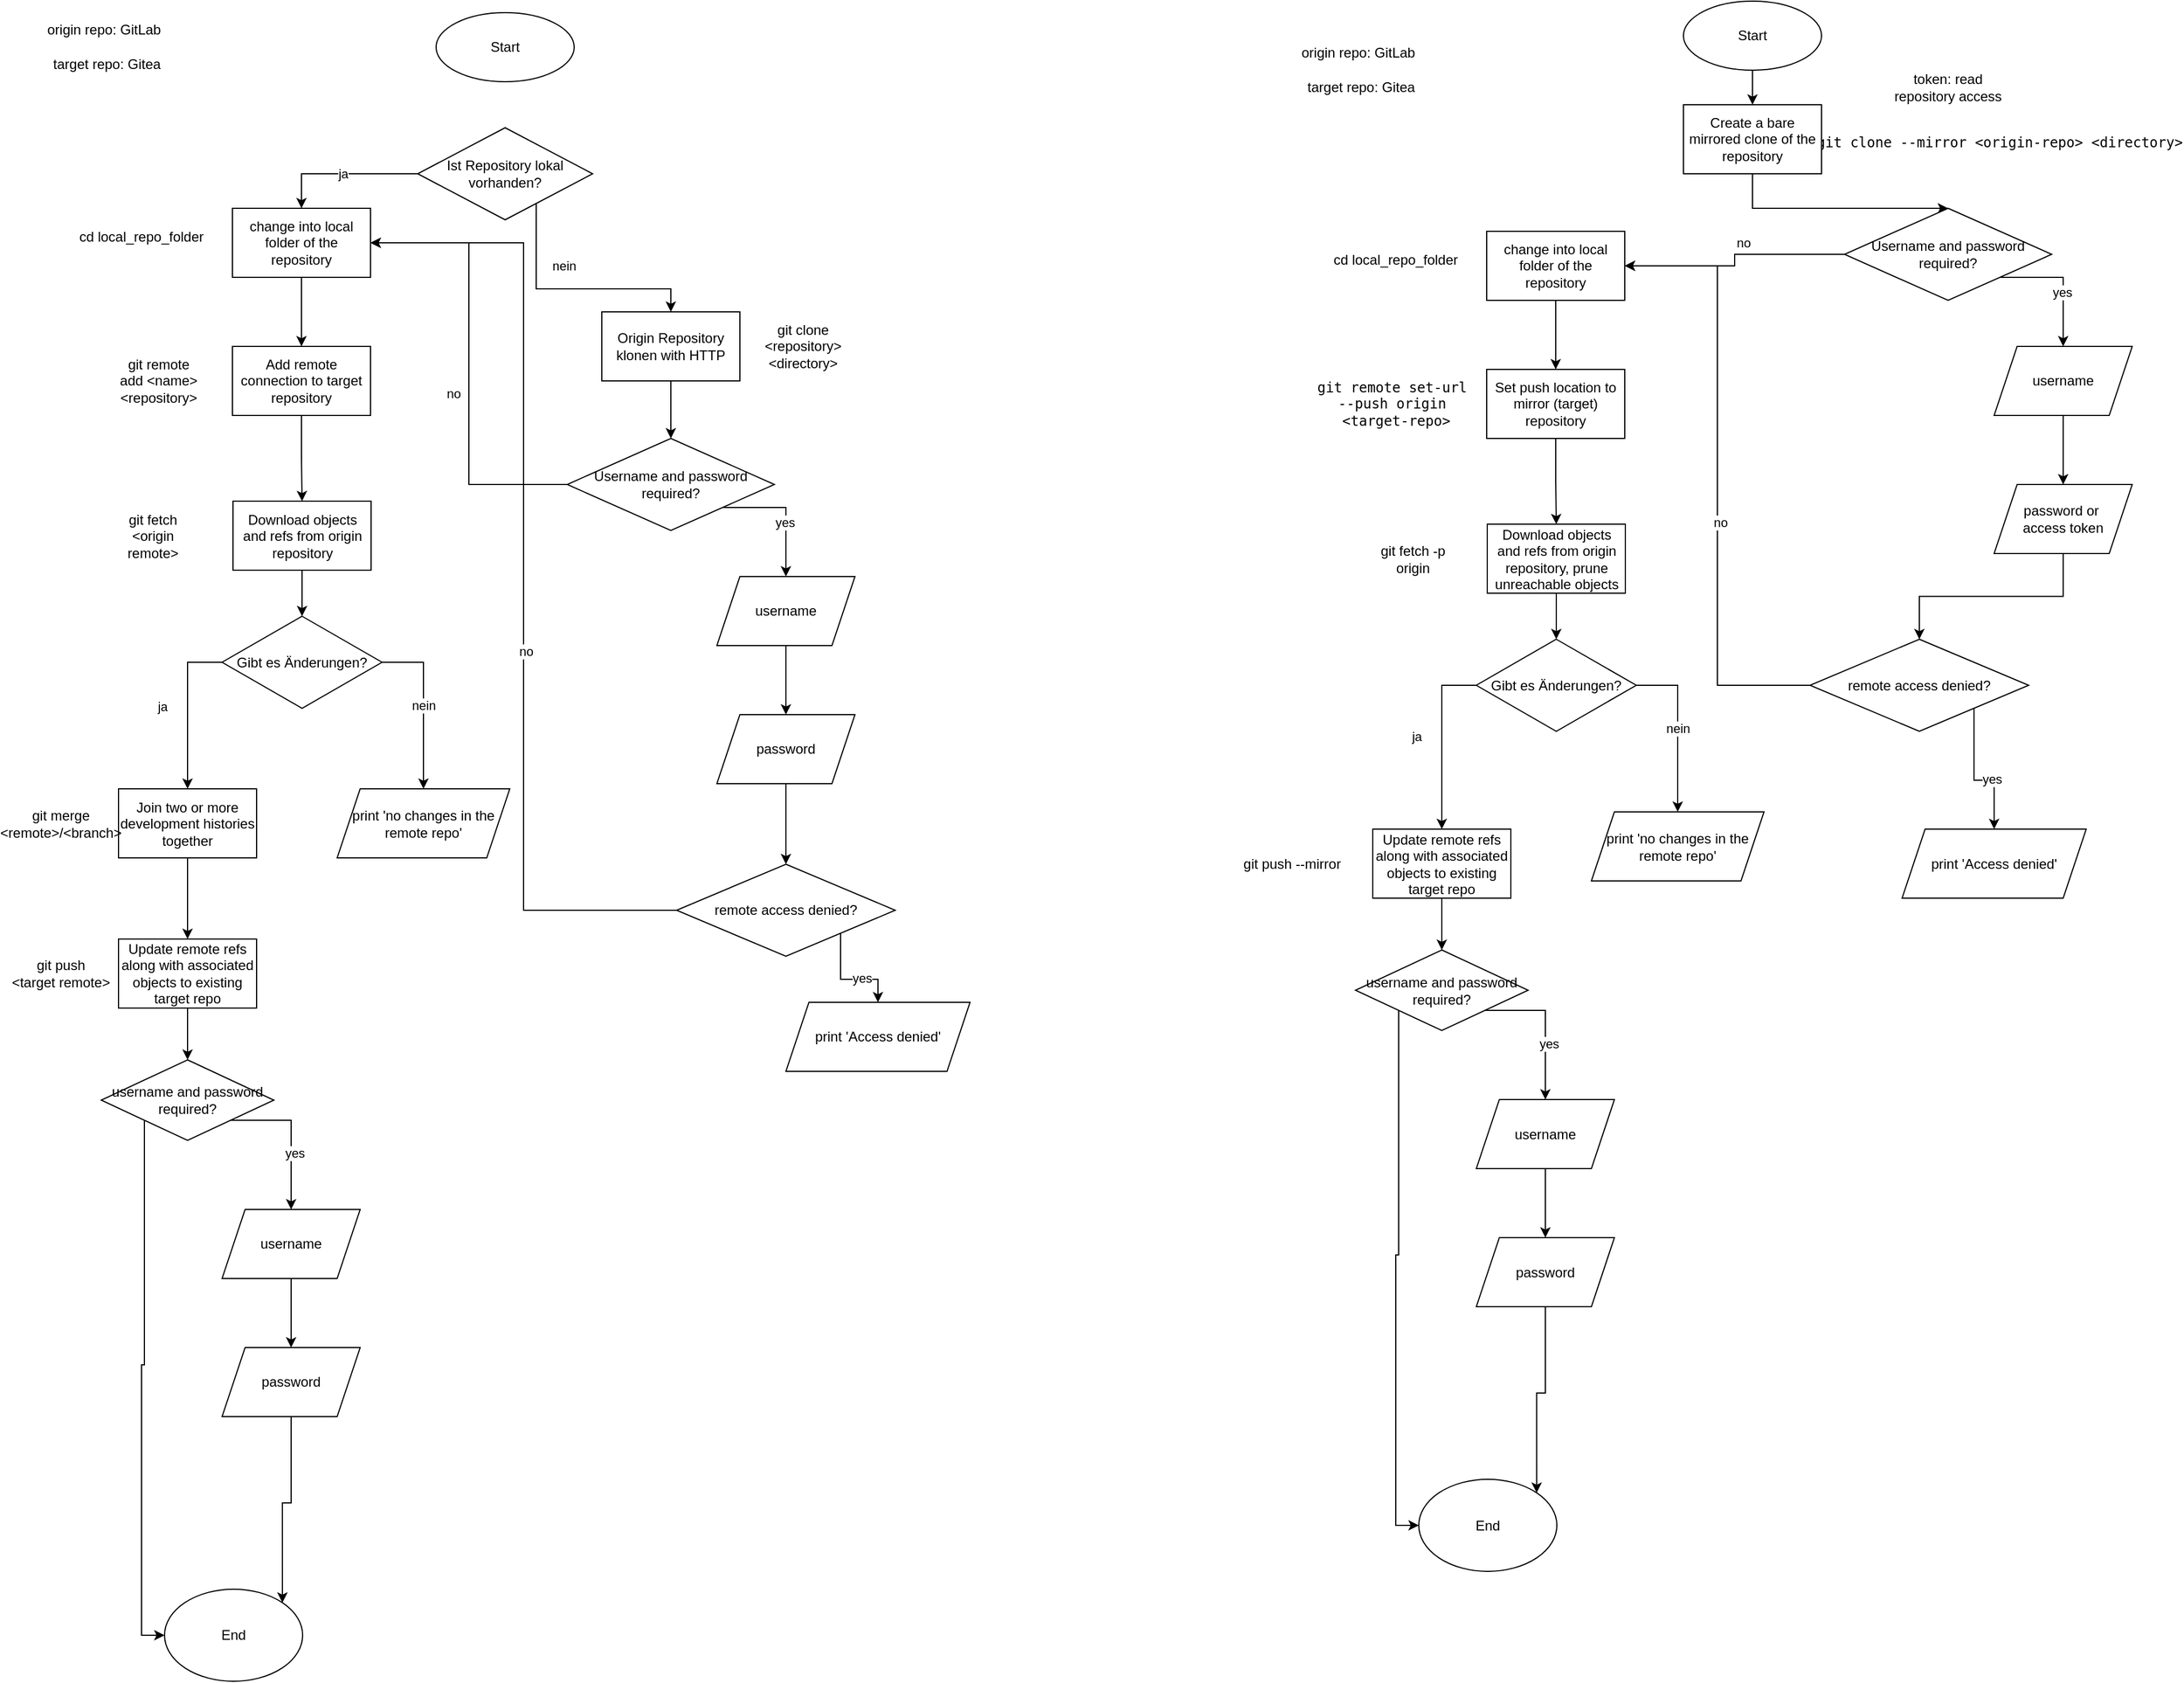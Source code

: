 <mxfile version="27.1.4">
  <diagram name="Page-1" id="1obYR7CRznuvn3wxZ2J3">
    <mxGraphModel dx="1130" dy="747" grid="1" gridSize="10" guides="1" tooltips="1" connect="1" arrows="1" fold="1" page="1" pageScale="1" pageWidth="850" pageHeight="1100" math="0" shadow="0">
      <root>
        <mxCell id="0" />
        <mxCell id="1" parent="0" />
        <mxCell id="Wm3naC7xGtfdv_Gi9V7X-1" value="Start" style="ellipse;whiteSpace=wrap;html=1;" parent="1" vertex="1">
          <mxGeometry x="376" y="20" width="120" height="60" as="geometry" />
        </mxCell>
        <mxCell id="SjJ99Vo2uQfso_Y1eYd1-6" style="edgeStyle=orthogonalEdgeStyle;rounded=0;orthogonalLoop=1;jettySize=auto;html=1;exitX=1;exitY=1;exitDx=0;exitDy=0;entryX=0.5;entryY=0;entryDx=0;entryDy=0;" parent="1" source="SjJ99Vo2uQfso_Y1eYd1-1" target="SjJ99Vo2uQfso_Y1eYd1-3" edge="1">
          <mxGeometry relative="1" as="geometry">
            <Array as="points">
              <mxPoint x="463" y="260" />
              <mxPoint x="580" y="260" />
            </Array>
          </mxGeometry>
        </mxCell>
        <mxCell id="SjJ99Vo2uQfso_Y1eYd1-7" value="nein" style="edgeLabel;html=1;align=center;verticalAlign=middle;resizable=0;points=[];" parent="SjJ99Vo2uQfso_Y1eYd1-6" vertex="1" connectable="0">
          <mxGeometry x="0.107" y="1" relative="1" as="geometry">
            <mxPoint x="-11" y="-19" as="offset" />
          </mxGeometry>
        </mxCell>
        <mxCell id="SjJ99Vo2uQfso_Y1eYd1-60" value="ja" style="edgeStyle=orthogonalEdgeStyle;rounded=0;orthogonalLoop=1;jettySize=auto;html=1;entryX=0.5;entryY=0;entryDx=0;entryDy=0;" parent="1" source="SjJ99Vo2uQfso_Y1eYd1-1" target="SjJ99Vo2uQfso_Y1eYd1-58" edge="1">
          <mxGeometry relative="1" as="geometry" />
        </mxCell>
        <mxCell id="SjJ99Vo2uQfso_Y1eYd1-1" value="Ist Repository lokal vorhanden?" style="rhombus;whiteSpace=wrap;html=1;" parent="1" vertex="1">
          <mxGeometry x="360" y="120" width="152" height="80" as="geometry" />
        </mxCell>
        <mxCell id="SjJ99Vo2uQfso_Y1eYd1-49" style="edgeStyle=orthogonalEdgeStyle;rounded=0;orthogonalLoop=1;jettySize=auto;html=1;entryX=0.5;entryY=0;entryDx=0;entryDy=0;" parent="1" source="SjJ99Vo2uQfso_Y1eYd1-2" target="SjJ99Vo2uQfso_Y1eYd1-40" edge="1">
          <mxGeometry relative="1" as="geometry" />
        </mxCell>
        <mxCell id="SjJ99Vo2uQfso_Y1eYd1-2" value="Download objects and refs from origin repository" style="rounded=0;whiteSpace=wrap;html=1;" parent="1" vertex="1">
          <mxGeometry x="199.5" y="444.5" width="120" height="60" as="geometry" />
        </mxCell>
        <mxCell id="SjJ99Vo2uQfso_Y1eYd1-28" value="" style="edgeStyle=orthogonalEdgeStyle;rounded=0;orthogonalLoop=1;jettySize=auto;html=1;" parent="1" source="SjJ99Vo2uQfso_Y1eYd1-3" target="SjJ99Vo2uQfso_Y1eYd1-23" edge="1">
          <mxGeometry relative="1" as="geometry" />
        </mxCell>
        <mxCell id="SjJ99Vo2uQfso_Y1eYd1-3" value="Origin Repository klonen with HTTP" style="rounded=0;whiteSpace=wrap;html=1;" parent="1" vertex="1">
          <mxGeometry x="520" y="280" width="120" height="60" as="geometry" />
        </mxCell>
        <mxCell id="SjJ99Vo2uQfso_Y1eYd1-9" value="git clone &amp;lt;repository&amp;gt; &amp;lt;directory&amp;gt;" style="text;html=1;align=center;verticalAlign=middle;whiteSpace=wrap;rounded=0;" parent="1" vertex="1">
          <mxGeometry x="650" y="295" width="90" height="30" as="geometry" />
        </mxCell>
        <mxCell id="SjJ99Vo2uQfso_Y1eYd1-13" value="" style="edgeStyle=orthogonalEdgeStyle;rounded=0;orthogonalLoop=1;jettySize=auto;html=1;" parent="1" source="SjJ99Vo2uQfso_Y1eYd1-10" target="SjJ99Vo2uQfso_Y1eYd1-12" edge="1">
          <mxGeometry relative="1" as="geometry" />
        </mxCell>
        <mxCell id="SjJ99Vo2uQfso_Y1eYd1-10" value="username" style="shape=parallelogram;perimeter=parallelogramPerimeter;whiteSpace=wrap;html=1;fixedSize=1;" parent="1" vertex="1">
          <mxGeometry x="620" y="510" width="120" height="60" as="geometry" />
        </mxCell>
        <mxCell id="SjJ99Vo2uQfso_Y1eYd1-29" style="edgeStyle=orthogonalEdgeStyle;rounded=0;orthogonalLoop=1;jettySize=auto;html=1;entryX=0.5;entryY=0;entryDx=0;entryDy=0;" parent="1" source="SjJ99Vo2uQfso_Y1eYd1-12" target="SjJ99Vo2uQfso_Y1eYd1-17" edge="1">
          <mxGeometry relative="1" as="geometry" />
        </mxCell>
        <mxCell id="SjJ99Vo2uQfso_Y1eYd1-12" value="password" style="shape=parallelogram;perimeter=parallelogramPerimeter;whiteSpace=wrap;html=1;fixedSize=1;" parent="1" vertex="1">
          <mxGeometry x="620" y="630" width="120" height="60" as="geometry" />
        </mxCell>
        <mxCell id="SjJ99Vo2uQfso_Y1eYd1-32" value="" style="edgeStyle=orthogonalEdgeStyle;rounded=0;orthogonalLoop=1;jettySize=auto;html=1;exitX=1;exitY=1;exitDx=0;exitDy=0;" parent="1" source="SjJ99Vo2uQfso_Y1eYd1-17" target="SjJ99Vo2uQfso_Y1eYd1-31" edge="1">
          <mxGeometry relative="1" as="geometry" />
        </mxCell>
        <mxCell id="SjJ99Vo2uQfso_Y1eYd1-54" value="yes" style="edgeLabel;html=1;align=center;verticalAlign=middle;resizable=0;points=[];" parent="SjJ99Vo2uQfso_Y1eYd1-32" vertex="1" connectable="0">
          <mxGeometry x="0.265" y="1" relative="1" as="geometry">
            <mxPoint as="offset" />
          </mxGeometry>
        </mxCell>
        <mxCell id="SjJ99Vo2uQfso_Y1eYd1-52" style="edgeStyle=orthogonalEdgeStyle;rounded=0;orthogonalLoop=1;jettySize=auto;html=1;exitX=0;exitY=0.5;exitDx=0;exitDy=0;entryX=1;entryY=0.5;entryDx=0;entryDy=0;" parent="1" source="SjJ99Vo2uQfso_Y1eYd1-17" target="SjJ99Vo2uQfso_Y1eYd1-58" edge="1">
          <mxGeometry relative="1" as="geometry" />
        </mxCell>
        <mxCell id="SjJ99Vo2uQfso_Y1eYd1-53" value="no" style="edgeLabel;html=1;align=center;verticalAlign=middle;resizable=0;points=[];" parent="SjJ99Vo2uQfso_Y1eYd1-52" vertex="1" connectable="0">
          <mxGeometry x="-0.154" y="-2" relative="1" as="geometry">
            <mxPoint as="offset" />
          </mxGeometry>
        </mxCell>
        <mxCell id="SjJ99Vo2uQfso_Y1eYd1-17" value="remote access denied?" style="rhombus;whiteSpace=wrap;html=1;" parent="1" vertex="1">
          <mxGeometry x="585" y="760" width="190" height="80" as="geometry" />
        </mxCell>
        <mxCell id="SjJ99Vo2uQfso_Y1eYd1-25" style="edgeStyle=orthogonalEdgeStyle;rounded=0;orthogonalLoop=1;jettySize=auto;html=1;exitX=1;exitY=1;exitDx=0;exitDy=0;" parent="1" source="SjJ99Vo2uQfso_Y1eYd1-23" target="SjJ99Vo2uQfso_Y1eYd1-10" edge="1">
          <mxGeometry relative="1" as="geometry">
            <Array as="points">
              <mxPoint x="680" y="450" />
            </Array>
          </mxGeometry>
        </mxCell>
        <mxCell id="SjJ99Vo2uQfso_Y1eYd1-26" value="yes" style="edgeLabel;html=1;align=center;verticalAlign=middle;resizable=0;points=[];" parent="SjJ99Vo2uQfso_Y1eYd1-25" vertex="1" connectable="0">
          <mxGeometry x="0.183" y="-1" relative="1" as="geometry">
            <mxPoint as="offset" />
          </mxGeometry>
        </mxCell>
        <mxCell id="SjJ99Vo2uQfso_Y1eYd1-34" style="edgeStyle=orthogonalEdgeStyle;rounded=0;orthogonalLoop=1;jettySize=auto;html=1;exitX=0;exitY=0.5;exitDx=0;exitDy=0;entryX=1;entryY=0.5;entryDx=0;entryDy=0;" parent="1" source="SjJ99Vo2uQfso_Y1eYd1-23" target="SjJ99Vo2uQfso_Y1eYd1-58" edge="1">
          <mxGeometry relative="1" as="geometry">
            <mxPoint x="470" y="570" as="targetPoint" />
          </mxGeometry>
        </mxCell>
        <mxCell id="SjJ99Vo2uQfso_Y1eYd1-50" value="no" style="edgeLabel;html=1;align=center;verticalAlign=middle;resizable=0;points=[];" parent="SjJ99Vo2uQfso_Y1eYd1-34" vertex="1" connectable="0">
          <mxGeometry x="-0.215" y="5" relative="1" as="geometry">
            <mxPoint x="-9" y="-15" as="offset" />
          </mxGeometry>
        </mxCell>
        <mxCell id="SjJ99Vo2uQfso_Y1eYd1-23" value="Username and password required?" style="rhombus;whiteSpace=wrap;html=1;" parent="1" vertex="1">
          <mxGeometry x="490" y="390" width="180" height="80" as="geometry" />
        </mxCell>
        <mxCell id="SjJ99Vo2uQfso_Y1eYd1-31" value="print &#39;Access denied&#39;" style="shape=parallelogram;perimeter=parallelogramPerimeter;whiteSpace=wrap;html=1;fixedSize=1;" parent="1" vertex="1">
          <mxGeometry x="680" y="880" width="160" height="60" as="geometry" />
        </mxCell>
        <mxCell id="SjJ99Vo2uQfso_Y1eYd1-35" value="origin repo: GitLab" style="text;html=1;align=center;verticalAlign=middle;whiteSpace=wrap;rounded=0;" parent="1" vertex="1">
          <mxGeometry x="20" y="20" width="135" height="30" as="geometry" />
        </mxCell>
        <mxCell id="SjJ99Vo2uQfso_Y1eYd1-36" value="target repo: Gitea" style="text;html=1;align=center;verticalAlign=middle;whiteSpace=wrap;rounded=0;" parent="1" vertex="1">
          <mxGeometry x="30" y="50" width="120" height="30" as="geometry" />
        </mxCell>
        <mxCell id="SjJ99Vo2uQfso_Y1eYd1-38" value="git fetch &amp;lt;origin remote&amp;gt;" style="text;html=1;align=center;verticalAlign=middle;whiteSpace=wrap;rounded=0;" parent="1" vertex="1">
          <mxGeometry x="100" y="459.5" width="60" height="30" as="geometry" />
        </mxCell>
        <mxCell id="SjJ99Vo2uQfso_Y1eYd1-43" style="edgeStyle=orthogonalEdgeStyle;rounded=0;orthogonalLoop=1;jettySize=auto;html=1;exitX=0;exitY=0.5;exitDx=0;exitDy=0;entryX=0.5;entryY=0;entryDx=0;entryDy=0;" parent="1" source="SjJ99Vo2uQfso_Y1eYd1-40" target="SjJ99Vo2uQfso_Y1eYd1-42" edge="1">
          <mxGeometry relative="1" as="geometry">
            <Array as="points">
              <mxPoint x="160" y="584.5" />
            </Array>
          </mxGeometry>
        </mxCell>
        <mxCell id="SjJ99Vo2uQfso_Y1eYd1-45" value="ja" style="edgeLabel;html=1;align=center;verticalAlign=middle;resizable=0;points=[];" parent="SjJ99Vo2uQfso_Y1eYd1-43" vertex="1" connectable="0">
          <mxGeometry x="-0.214" y="-3" relative="1" as="geometry">
            <mxPoint x="-19" y="13" as="offset" />
          </mxGeometry>
        </mxCell>
        <mxCell id="SjJ99Vo2uQfso_Y1eYd1-46" value="nein" style="edgeStyle=orthogonalEdgeStyle;rounded=0;orthogonalLoop=1;jettySize=auto;html=1;exitX=1;exitY=0.5;exitDx=0;exitDy=0;entryX=0.5;entryY=0;entryDx=0;entryDy=0;" parent="1" source="SjJ99Vo2uQfso_Y1eYd1-40" target="SjJ99Vo2uQfso_Y1eYd1-48" edge="1">
          <mxGeometry relative="1" as="geometry">
            <mxPoint x="350" y="684.5" as="targetPoint" />
          </mxGeometry>
        </mxCell>
        <mxCell id="SjJ99Vo2uQfso_Y1eYd1-40" value="Gibt es Änderungen?" style="rhombus;whiteSpace=wrap;html=1;" parent="1" vertex="1">
          <mxGeometry x="190" y="544.5" width="139" height="80" as="geometry" />
        </mxCell>
        <mxCell id="SjJ99Vo2uQfso_Y1eYd1-65" style="edgeStyle=orthogonalEdgeStyle;rounded=0;orthogonalLoop=1;jettySize=auto;html=1;entryX=0.5;entryY=0;entryDx=0;entryDy=0;" parent="1" source="SjJ99Vo2uQfso_Y1eYd1-42" target="SjJ99Vo2uQfso_Y1eYd1-63" edge="1">
          <mxGeometry relative="1" as="geometry" />
        </mxCell>
        <mxCell id="SjJ99Vo2uQfso_Y1eYd1-42" value="Join two or more development histories together" style="rounded=0;whiteSpace=wrap;html=1;" parent="1" vertex="1">
          <mxGeometry x="100" y="694.5" width="120" height="60" as="geometry" />
        </mxCell>
        <mxCell id="SjJ99Vo2uQfso_Y1eYd1-44" value="git merge &amp;lt;remote&amp;gt;/&amp;lt;branch&amp;gt;" style="text;html=1;align=center;verticalAlign=middle;whiteSpace=wrap;rounded=0;" parent="1" vertex="1">
          <mxGeometry x="20" y="709.5" width="60" height="30" as="geometry" />
        </mxCell>
        <mxCell id="SjJ99Vo2uQfso_Y1eYd1-48" value="print &#39;no changes in the remote repo&#39;" style="shape=parallelogram;perimeter=parallelogramPerimeter;whiteSpace=wrap;html=1;fixedSize=1;" parent="1" vertex="1">
          <mxGeometry x="290" y="694.5" width="150" height="60" as="geometry" />
        </mxCell>
        <mxCell id="SjJ99Vo2uQfso_Y1eYd1-62" style="edgeStyle=orthogonalEdgeStyle;rounded=0;orthogonalLoop=1;jettySize=auto;html=1;entryX=0.5;entryY=0;entryDx=0;entryDy=0;" parent="1" source="SjJ99Vo2uQfso_Y1eYd1-55" target="SjJ99Vo2uQfso_Y1eYd1-2" edge="1">
          <mxGeometry relative="1" as="geometry" />
        </mxCell>
        <mxCell id="SjJ99Vo2uQfso_Y1eYd1-55" value="Add remote connection to target repository" style="rounded=0;whiteSpace=wrap;html=1;" parent="1" vertex="1">
          <mxGeometry x="199" y="310" width="120" height="60" as="geometry" />
        </mxCell>
        <mxCell id="SjJ99Vo2uQfso_Y1eYd1-56" value="git remote add &amp;lt;name&amp;gt; &amp;lt;repository&amp;gt;" style="text;html=1;align=center;verticalAlign=middle;whiteSpace=wrap;rounded=0;" parent="1" vertex="1">
          <mxGeometry x="100" y="325" width="70" height="30" as="geometry" />
        </mxCell>
        <mxCell id="SjJ99Vo2uQfso_Y1eYd1-61" style="edgeStyle=orthogonalEdgeStyle;rounded=0;orthogonalLoop=1;jettySize=auto;html=1;entryX=0.5;entryY=0;entryDx=0;entryDy=0;" parent="1" source="SjJ99Vo2uQfso_Y1eYd1-58" target="SjJ99Vo2uQfso_Y1eYd1-55" edge="1">
          <mxGeometry relative="1" as="geometry" />
        </mxCell>
        <mxCell id="SjJ99Vo2uQfso_Y1eYd1-58" value="change into local folder of the repository" style="rounded=0;whiteSpace=wrap;html=1;" parent="1" vertex="1">
          <mxGeometry x="199" y="190" width="120" height="60" as="geometry" />
        </mxCell>
        <mxCell id="SjJ99Vo2uQfso_Y1eYd1-59" value="cd local_repo_folder" style="text;html=1;align=center;verticalAlign=middle;whiteSpace=wrap;rounded=0;" parent="1" vertex="1">
          <mxGeometry x="60" y="200" width="120" height="30" as="geometry" />
        </mxCell>
        <mxCell id="SjJ99Vo2uQfso_Y1eYd1-67" value="" style="edgeStyle=orthogonalEdgeStyle;rounded=0;orthogonalLoop=1;jettySize=auto;html=1;" parent="1" source="SjJ99Vo2uQfso_Y1eYd1-63" target="SjJ99Vo2uQfso_Y1eYd1-66" edge="1">
          <mxGeometry relative="1" as="geometry" />
        </mxCell>
        <mxCell id="SjJ99Vo2uQfso_Y1eYd1-63" value="Update remote refs along with associated objects to existing target repo" style="rounded=0;whiteSpace=wrap;html=1;" parent="1" vertex="1">
          <mxGeometry x="100" y="825" width="120" height="60" as="geometry" />
        </mxCell>
        <mxCell id="SjJ99Vo2uQfso_Y1eYd1-64" value="&lt;div&gt;git push &amp;lt;target&amp;nbsp;remote&amp;gt;&lt;/div&gt;" style="text;html=1;align=center;verticalAlign=middle;whiteSpace=wrap;rounded=0;" parent="1" vertex="1">
          <mxGeometry x="20" y="840" width="60" height="30" as="geometry" />
        </mxCell>
        <mxCell id="SjJ99Vo2uQfso_Y1eYd1-71" style="edgeStyle=orthogonalEdgeStyle;rounded=0;orthogonalLoop=1;jettySize=auto;html=1;exitX=1;exitY=1;exitDx=0;exitDy=0;" parent="1" source="SjJ99Vo2uQfso_Y1eYd1-66" target="SjJ99Vo2uQfso_Y1eYd1-69" edge="1">
          <mxGeometry relative="1" as="geometry">
            <Array as="points">
              <mxPoint x="250" y="983" />
            </Array>
          </mxGeometry>
        </mxCell>
        <mxCell id="SjJ99Vo2uQfso_Y1eYd1-72" value="yes" style="edgeLabel;html=1;align=center;verticalAlign=middle;resizable=0;points=[];" parent="SjJ99Vo2uQfso_Y1eYd1-71" vertex="1" connectable="0">
          <mxGeometry x="0.246" y="3" relative="1" as="geometry">
            <mxPoint as="offset" />
          </mxGeometry>
        </mxCell>
        <mxCell id="SjJ99Vo2uQfso_Y1eYd1-73" style="edgeStyle=orthogonalEdgeStyle;rounded=0;orthogonalLoop=1;jettySize=auto;html=1;exitX=0;exitY=1;exitDx=0;exitDy=0;entryX=0;entryY=0.5;entryDx=0;entryDy=0;" parent="1" source="SjJ99Vo2uQfso_Y1eYd1-66" target="SjJ99Vo2uQfso_Y1eYd1-74" edge="1">
          <mxGeometry relative="1" as="geometry">
            <mxPoint x="120" y="1370" as="targetPoint" />
          </mxGeometry>
        </mxCell>
        <mxCell id="SjJ99Vo2uQfso_Y1eYd1-66" value="username and password required?" style="rhombus;whiteSpace=wrap;html=1;" parent="1" vertex="1">
          <mxGeometry x="85" y="930" width="150" height="70" as="geometry" />
        </mxCell>
        <mxCell id="SjJ99Vo2uQfso_Y1eYd1-68" value="" style="edgeStyle=orthogonalEdgeStyle;rounded=0;orthogonalLoop=1;jettySize=auto;html=1;" parent="1" source="SjJ99Vo2uQfso_Y1eYd1-69" target="SjJ99Vo2uQfso_Y1eYd1-70" edge="1">
          <mxGeometry relative="1" as="geometry" />
        </mxCell>
        <mxCell id="SjJ99Vo2uQfso_Y1eYd1-69" value="username" style="shape=parallelogram;perimeter=parallelogramPerimeter;whiteSpace=wrap;html=1;fixedSize=1;" parent="1" vertex="1">
          <mxGeometry x="190" y="1060" width="120" height="60" as="geometry" />
        </mxCell>
        <mxCell id="SjJ99Vo2uQfso_Y1eYd1-75" style="edgeStyle=orthogonalEdgeStyle;rounded=0;orthogonalLoop=1;jettySize=auto;html=1;entryX=1;entryY=0;entryDx=0;entryDy=0;" parent="1" source="SjJ99Vo2uQfso_Y1eYd1-70" target="SjJ99Vo2uQfso_Y1eYd1-74" edge="1">
          <mxGeometry relative="1" as="geometry" />
        </mxCell>
        <mxCell id="SjJ99Vo2uQfso_Y1eYd1-70" value="password" style="shape=parallelogram;perimeter=parallelogramPerimeter;whiteSpace=wrap;html=1;fixedSize=1;" parent="1" vertex="1">
          <mxGeometry x="190" y="1180" width="120" height="60" as="geometry" />
        </mxCell>
        <mxCell id="SjJ99Vo2uQfso_Y1eYd1-74" value="End" style="ellipse;whiteSpace=wrap;html=1;" parent="1" vertex="1">
          <mxGeometry x="140" y="1390" width="120" height="80" as="geometry" />
        </mxCell>
        <mxCell id="v1fekIy8P3kQK3e0y9ms-58" value="" style="edgeStyle=orthogonalEdgeStyle;rounded=0;orthogonalLoop=1;jettySize=auto;html=1;" edge="1" parent="1" source="v1fekIy8P3kQK3e0y9ms-1" target="v1fekIy8P3kQK3e0y9ms-57">
          <mxGeometry relative="1" as="geometry" />
        </mxCell>
        <mxCell id="v1fekIy8P3kQK3e0y9ms-1" value="Start" style="ellipse;whiteSpace=wrap;html=1;" vertex="1" parent="1">
          <mxGeometry x="1460" y="10" width="120" height="60" as="geometry" />
        </mxCell>
        <mxCell id="v1fekIy8P3kQK3e0y9ms-6" style="edgeStyle=orthogonalEdgeStyle;rounded=0;orthogonalLoop=1;jettySize=auto;html=1;entryX=0.5;entryY=0;entryDx=0;entryDy=0;" edge="1" parent="1" source="v1fekIy8P3kQK3e0y9ms-7" target="v1fekIy8P3kQK3e0y9ms-32">
          <mxGeometry relative="1" as="geometry" />
        </mxCell>
        <mxCell id="v1fekIy8P3kQK3e0y9ms-7" value="Download objects and refs from origin repository, prune unreachable objects" style="rounded=0;whiteSpace=wrap;html=1;" vertex="1" parent="1">
          <mxGeometry x="1289.5" y="464.5" width="120" height="60" as="geometry" />
        </mxCell>
        <mxCell id="v1fekIy8P3kQK3e0y9ms-11" value="" style="edgeStyle=orthogonalEdgeStyle;rounded=0;orthogonalLoop=1;jettySize=auto;html=1;" edge="1" parent="1" source="v1fekIy8P3kQK3e0y9ms-12" target="v1fekIy8P3kQK3e0y9ms-14">
          <mxGeometry relative="1" as="geometry" />
        </mxCell>
        <mxCell id="v1fekIy8P3kQK3e0y9ms-12" value="username" style="shape=parallelogram;perimeter=parallelogramPerimeter;whiteSpace=wrap;html=1;fixedSize=1;" vertex="1" parent="1">
          <mxGeometry x="1730" y="310" width="120" height="60" as="geometry" />
        </mxCell>
        <mxCell id="v1fekIy8P3kQK3e0y9ms-13" style="edgeStyle=orthogonalEdgeStyle;rounded=0;orthogonalLoop=1;jettySize=auto;html=1;entryX=0.5;entryY=0;entryDx=0;entryDy=0;" edge="1" parent="1" source="v1fekIy8P3kQK3e0y9ms-14" target="v1fekIy8P3kQK3e0y9ms-19">
          <mxGeometry relative="1" as="geometry" />
        </mxCell>
        <mxCell id="v1fekIy8P3kQK3e0y9ms-14" value="&lt;div&gt;password or&amp;nbsp;&lt;/div&gt;&lt;div&gt;access token&lt;/div&gt;" style="shape=parallelogram;perimeter=parallelogramPerimeter;whiteSpace=wrap;html=1;fixedSize=1;" vertex="1" parent="1">
          <mxGeometry x="1730" y="430" width="120" height="60" as="geometry" />
        </mxCell>
        <mxCell id="v1fekIy8P3kQK3e0y9ms-15" value="" style="edgeStyle=orthogonalEdgeStyle;rounded=0;orthogonalLoop=1;jettySize=auto;html=1;exitX=1;exitY=1;exitDx=0;exitDy=0;" edge="1" parent="1" source="v1fekIy8P3kQK3e0y9ms-19" target="v1fekIy8P3kQK3e0y9ms-25">
          <mxGeometry relative="1" as="geometry" />
        </mxCell>
        <mxCell id="v1fekIy8P3kQK3e0y9ms-16" value="yes" style="edgeLabel;html=1;align=center;verticalAlign=middle;resizable=0;points=[];" vertex="1" connectable="0" parent="v1fekIy8P3kQK3e0y9ms-15">
          <mxGeometry x="0.265" y="1" relative="1" as="geometry">
            <mxPoint as="offset" />
          </mxGeometry>
        </mxCell>
        <mxCell id="v1fekIy8P3kQK3e0y9ms-17" style="edgeStyle=orthogonalEdgeStyle;rounded=0;orthogonalLoop=1;jettySize=auto;html=1;exitX=0;exitY=0.5;exitDx=0;exitDy=0;entryX=1;entryY=0.5;entryDx=0;entryDy=0;" edge="1" parent="1" source="v1fekIy8P3kQK3e0y9ms-19" target="v1fekIy8P3kQK3e0y9ms-41">
          <mxGeometry relative="1" as="geometry" />
        </mxCell>
        <mxCell id="v1fekIy8P3kQK3e0y9ms-18" value="no" style="edgeLabel;html=1;align=center;verticalAlign=middle;resizable=0;points=[];" vertex="1" connectable="0" parent="v1fekIy8P3kQK3e0y9ms-17">
          <mxGeometry x="-0.154" y="-2" relative="1" as="geometry">
            <mxPoint as="offset" />
          </mxGeometry>
        </mxCell>
        <mxCell id="v1fekIy8P3kQK3e0y9ms-19" value="remote access denied?" style="rhombus;whiteSpace=wrap;html=1;" vertex="1" parent="1">
          <mxGeometry x="1570" y="564.5" width="190" height="80" as="geometry" />
        </mxCell>
        <mxCell id="v1fekIy8P3kQK3e0y9ms-20" style="edgeStyle=orthogonalEdgeStyle;rounded=0;orthogonalLoop=1;jettySize=auto;html=1;exitX=1;exitY=1;exitDx=0;exitDy=0;" edge="1" parent="1" source="v1fekIy8P3kQK3e0y9ms-24" target="v1fekIy8P3kQK3e0y9ms-12">
          <mxGeometry relative="1" as="geometry">
            <Array as="points">
              <mxPoint x="1790" y="250" />
            </Array>
          </mxGeometry>
        </mxCell>
        <mxCell id="v1fekIy8P3kQK3e0y9ms-21" value="yes" style="edgeLabel;html=1;align=center;verticalAlign=middle;resizable=0;points=[];" vertex="1" connectable="0" parent="v1fekIy8P3kQK3e0y9ms-20">
          <mxGeometry x="0.183" y="-1" relative="1" as="geometry">
            <mxPoint as="offset" />
          </mxGeometry>
        </mxCell>
        <mxCell id="v1fekIy8P3kQK3e0y9ms-22" style="edgeStyle=orthogonalEdgeStyle;rounded=0;orthogonalLoop=1;jettySize=auto;html=1;exitX=0;exitY=0.5;exitDx=0;exitDy=0;entryX=1;entryY=0.5;entryDx=0;entryDy=0;" edge="1" parent="1" source="v1fekIy8P3kQK3e0y9ms-24" target="v1fekIy8P3kQK3e0y9ms-41">
          <mxGeometry relative="1" as="geometry">
            <mxPoint x="1560" y="590" as="targetPoint" />
          </mxGeometry>
        </mxCell>
        <mxCell id="v1fekIy8P3kQK3e0y9ms-23" value="no" style="edgeLabel;html=1;align=center;verticalAlign=middle;resizable=0;points=[];" vertex="1" connectable="0" parent="v1fekIy8P3kQK3e0y9ms-22">
          <mxGeometry x="-0.215" y="5" relative="1" as="geometry">
            <mxPoint x="-9" y="-15" as="offset" />
          </mxGeometry>
        </mxCell>
        <mxCell id="v1fekIy8P3kQK3e0y9ms-24" value="Username and password required?" style="rhombus;whiteSpace=wrap;html=1;" vertex="1" parent="1">
          <mxGeometry x="1600" y="190" width="180" height="80" as="geometry" />
        </mxCell>
        <mxCell id="v1fekIy8P3kQK3e0y9ms-25" value="print &#39;Access denied&#39;" style="shape=parallelogram;perimeter=parallelogramPerimeter;whiteSpace=wrap;html=1;fixedSize=1;" vertex="1" parent="1">
          <mxGeometry x="1650" y="729.5" width="160" height="60" as="geometry" />
        </mxCell>
        <mxCell id="v1fekIy8P3kQK3e0y9ms-26" value="origin repo: GitLab" style="text;html=1;align=center;verticalAlign=middle;whiteSpace=wrap;rounded=0;" vertex="1" parent="1">
          <mxGeometry x="1110" y="40" width="135" height="30" as="geometry" />
        </mxCell>
        <mxCell id="v1fekIy8P3kQK3e0y9ms-27" value="target repo: Gitea" style="text;html=1;align=center;verticalAlign=middle;whiteSpace=wrap;rounded=0;" vertex="1" parent="1">
          <mxGeometry x="1120" y="70" width="120" height="30" as="geometry" />
        </mxCell>
        <mxCell id="v1fekIy8P3kQK3e0y9ms-28" value="git fetch -p origin" style="text;html=1;align=center;verticalAlign=middle;whiteSpace=wrap;rounded=0;" vertex="1" parent="1">
          <mxGeometry x="1180" y="479.5" width="90" height="30" as="geometry" />
        </mxCell>
        <mxCell id="v1fekIy8P3kQK3e0y9ms-29" style="edgeStyle=orthogonalEdgeStyle;rounded=0;orthogonalLoop=1;jettySize=auto;html=1;exitX=0;exitY=0.5;exitDx=0;exitDy=0;entryX=0.5;entryY=0;entryDx=0;entryDy=0;" edge="1" parent="1" source="v1fekIy8P3kQK3e0y9ms-32" target="v1fekIy8P3kQK3e0y9ms-44">
          <mxGeometry relative="1" as="geometry">
            <Array as="points">
              <mxPoint x="1250" y="604" />
            </Array>
            <mxPoint x="1250" y="714.5" as="targetPoint" />
          </mxGeometry>
        </mxCell>
        <mxCell id="v1fekIy8P3kQK3e0y9ms-30" value="ja" style="edgeLabel;html=1;align=center;verticalAlign=middle;resizable=0;points=[];" vertex="1" connectable="0" parent="v1fekIy8P3kQK3e0y9ms-29">
          <mxGeometry x="-0.214" y="-3" relative="1" as="geometry">
            <mxPoint x="-19" y="13" as="offset" />
          </mxGeometry>
        </mxCell>
        <mxCell id="v1fekIy8P3kQK3e0y9ms-31" value="nein" style="edgeStyle=orthogonalEdgeStyle;rounded=0;orthogonalLoop=1;jettySize=auto;html=1;exitX=1;exitY=0.5;exitDx=0;exitDy=0;entryX=0.5;entryY=0;entryDx=0;entryDy=0;" edge="1" parent="1" source="v1fekIy8P3kQK3e0y9ms-32" target="v1fekIy8P3kQK3e0y9ms-36">
          <mxGeometry relative="1" as="geometry">
            <mxPoint x="1440" y="704.5" as="targetPoint" />
          </mxGeometry>
        </mxCell>
        <mxCell id="v1fekIy8P3kQK3e0y9ms-32" value="Gibt es Änderungen?" style="rhombus;whiteSpace=wrap;html=1;" vertex="1" parent="1">
          <mxGeometry x="1280" y="564.5" width="139" height="80" as="geometry" />
        </mxCell>
        <mxCell id="v1fekIy8P3kQK3e0y9ms-36" value="print &#39;no changes in the remote repo&#39;" style="shape=parallelogram;perimeter=parallelogramPerimeter;whiteSpace=wrap;html=1;fixedSize=1;" vertex="1" parent="1">
          <mxGeometry x="1380" y="714.5" width="150" height="60" as="geometry" />
        </mxCell>
        <mxCell id="v1fekIy8P3kQK3e0y9ms-37" style="edgeStyle=orthogonalEdgeStyle;rounded=0;orthogonalLoop=1;jettySize=auto;html=1;entryX=0.5;entryY=0;entryDx=0;entryDy=0;" edge="1" parent="1" source="v1fekIy8P3kQK3e0y9ms-38" target="v1fekIy8P3kQK3e0y9ms-7">
          <mxGeometry relative="1" as="geometry" />
        </mxCell>
        <mxCell id="v1fekIy8P3kQK3e0y9ms-38" value="Set push location to mirror (target) repository" style="rounded=0;whiteSpace=wrap;html=1;" vertex="1" parent="1">
          <mxGeometry x="1289" y="330" width="120" height="60" as="geometry" />
        </mxCell>
        <mxCell id="v1fekIy8P3kQK3e0y9ms-40" style="edgeStyle=orthogonalEdgeStyle;rounded=0;orthogonalLoop=1;jettySize=auto;html=1;entryX=0.5;entryY=0;entryDx=0;entryDy=0;" edge="1" parent="1" source="v1fekIy8P3kQK3e0y9ms-41" target="v1fekIy8P3kQK3e0y9ms-38">
          <mxGeometry relative="1" as="geometry" />
        </mxCell>
        <mxCell id="v1fekIy8P3kQK3e0y9ms-41" value="change into local folder of the repository" style="rounded=0;whiteSpace=wrap;html=1;" vertex="1" parent="1">
          <mxGeometry x="1289" y="210" width="120" height="60" as="geometry" />
        </mxCell>
        <mxCell id="v1fekIy8P3kQK3e0y9ms-42" value="cd local_repo_folder" style="text;html=1;align=center;verticalAlign=middle;whiteSpace=wrap;rounded=0;" vertex="1" parent="1">
          <mxGeometry x="1150" y="220" width="120" height="30" as="geometry" />
        </mxCell>
        <mxCell id="v1fekIy8P3kQK3e0y9ms-43" value="" style="edgeStyle=orthogonalEdgeStyle;rounded=0;orthogonalLoop=1;jettySize=auto;html=1;" edge="1" parent="1" source="v1fekIy8P3kQK3e0y9ms-44" target="v1fekIy8P3kQK3e0y9ms-49">
          <mxGeometry relative="1" as="geometry" />
        </mxCell>
        <mxCell id="v1fekIy8P3kQK3e0y9ms-44" value="Update remote refs along with associated objects to existing target repo" style="rounded=0;whiteSpace=wrap;html=1;" vertex="1" parent="1">
          <mxGeometry x="1190" y="729.5" width="120" height="60" as="geometry" />
        </mxCell>
        <mxCell id="v1fekIy8P3kQK3e0y9ms-45" value="&lt;div&gt;git push --mirror&lt;/div&gt;" style="text;html=1;align=center;verticalAlign=middle;whiteSpace=wrap;rounded=0;" vertex="1" parent="1">
          <mxGeometry x="1070" y="744.5" width="100" height="30" as="geometry" />
        </mxCell>
        <mxCell id="v1fekIy8P3kQK3e0y9ms-46" style="edgeStyle=orthogonalEdgeStyle;rounded=0;orthogonalLoop=1;jettySize=auto;html=1;exitX=1;exitY=1;exitDx=0;exitDy=0;" edge="1" parent="1" source="v1fekIy8P3kQK3e0y9ms-49" target="v1fekIy8P3kQK3e0y9ms-51">
          <mxGeometry relative="1" as="geometry">
            <Array as="points">
              <mxPoint x="1340" y="887.5" />
            </Array>
          </mxGeometry>
        </mxCell>
        <mxCell id="v1fekIy8P3kQK3e0y9ms-47" value="yes" style="edgeLabel;html=1;align=center;verticalAlign=middle;resizable=0;points=[];" vertex="1" connectable="0" parent="v1fekIy8P3kQK3e0y9ms-46">
          <mxGeometry x="0.246" y="3" relative="1" as="geometry">
            <mxPoint as="offset" />
          </mxGeometry>
        </mxCell>
        <mxCell id="v1fekIy8P3kQK3e0y9ms-48" style="edgeStyle=orthogonalEdgeStyle;rounded=0;orthogonalLoop=1;jettySize=auto;html=1;exitX=0;exitY=1;exitDx=0;exitDy=0;entryX=0;entryY=0.5;entryDx=0;entryDy=0;" edge="1" parent="1" source="v1fekIy8P3kQK3e0y9ms-49" target="v1fekIy8P3kQK3e0y9ms-54">
          <mxGeometry relative="1" as="geometry">
            <mxPoint x="1210" y="1274.5" as="targetPoint" />
          </mxGeometry>
        </mxCell>
        <mxCell id="v1fekIy8P3kQK3e0y9ms-49" value="username and password required?" style="rhombus;whiteSpace=wrap;html=1;" vertex="1" parent="1">
          <mxGeometry x="1175" y="834.5" width="150" height="70" as="geometry" />
        </mxCell>
        <mxCell id="v1fekIy8P3kQK3e0y9ms-50" value="" style="edgeStyle=orthogonalEdgeStyle;rounded=0;orthogonalLoop=1;jettySize=auto;html=1;" edge="1" parent="1" source="v1fekIy8P3kQK3e0y9ms-51" target="v1fekIy8P3kQK3e0y9ms-53">
          <mxGeometry relative="1" as="geometry" />
        </mxCell>
        <mxCell id="v1fekIy8P3kQK3e0y9ms-51" value="username" style="shape=parallelogram;perimeter=parallelogramPerimeter;whiteSpace=wrap;html=1;fixedSize=1;" vertex="1" parent="1">
          <mxGeometry x="1280" y="964.5" width="120" height="60" as="geometry" />
        </mxCell>
        <mxCell id="v1fekIy8P3kQK3e0y9ms-52" style="edgeStyle=orthogonalEdgeStyle;rounded=0;orthogonalLoop=1;jettySize=auto;html=1;entryX=1;entryY=0;entryDx=0;entryDy=0;" edge="1" parent="1" source="v1fekIy8P3kQK3e0y9ms-53" target="v1fekIy8P3kQK3e0y9ms-54">
          <mxGeometry relative="1" as="geometry" />
        </mxCell>
        <mxCell id="v1fekIy8P3kQK3e0y9ms-53" value="password" style="shape=parallelogram;perimeter=parallelogramPerimeter;whiteSpace=wrap;html=1;fixedSize=1;" vertex="1" parent="1">
          <mxGeometry x="1280" y="1084.5" width="120" height="60" as="geometry" />
        </mxCell>
        <mxCell id="v1fekIy8P3kQK3e0y9ms-54" value="End" style="ellipse;whiteSpace=wrap;html=1;" vertex="1" parent="1">
          <mxGeometry x="1230" y="1294.5" width="120" height="80" as="geometry" />
        </mxCell>
        <mxCell id="v1fekIy8P3kQK3e0y9ms-56" value="&lt;pre&gt;&lt;code class=&quot;hljs language-shell&quot;&gt;git clone --mirror &amp;lt;origin-repo&amp;gt; &lt;/code&gt;&amp;lt;directory&amp;gt;&lt;/pre&gt;" style="text;html=1;align=center;verticalAlign=middle;whiteSpace=wrap;rounded=0;" vertex="1" parent="1">
          <mxGeometry x="1590" y="105" width="290" height="55" as="geometry" />
        </mxCell>
        <mxCell id="v1fekIy8P3kQK3e0y9ms-61" style="edgeStyle=orthogonalEdgeStyle;rounded=0;orthogonalLoop=1;jettySize=auto;html=1;entryX=0.5;entryY=0;entryDx=0;entryDy=0;" edge="1" parent="1" source="v1fekIy8P3kQK3e0y9ms-57" target="v1fekIy8P3kQK3e0y9ms-24">
          <mxGeometry relative="1" as="geometry">
            <Array as="points">
              <mxPoint x="1520" y="190" />
            </Array>
          </mxGeometry>
        </mxCell>
        <mxCell id="v1fekIy8P3kQK3e0y9ms-57" value="Create a bare mirrored clone of the repository" style="rounded=0;whiteSpace=wrap;html=1;" vertex="1" parent="1">
          <mxGeometry x="1460" y="100" width="120" height="60" as="geometry" />
        </mxCell>
        <mxCell id="v1fekIy8P3kQK3e0y9ms-59" value="token: read repository access" style="text;html=1;align=center;verticalAlign=middle;whiteSpace=wrap;rounded=0;" vertex="1" parent="1">
          <mxGeometry x="1640" y="70" width="100" height="30" as="geometry" />
        </mxCell>
        <mxCell id="v1fekIy8P3kQK3e0y9ms-63" value="&lt;pre&gt;&lt;code class=&quot;hljs language-shell&quot;&gt;git remote set-url &lt;br&gt;--push origin &lt;br&gt;&amp;lt;target-repo&amp;gt;&lt;/code&gt;&lt;/pre&gt;" style="text;html=1;align=center;verticalAlign=middle;whiteSpace=wrap;rounded=0;" vertex="1" parent="1">
          <mxGeometry x="1137.5" y="335" width="145" height="50" as="geometry" />
        </mxCell>
      </root>
    </mxGraphModel>
  </diagram>
</mxfile>
